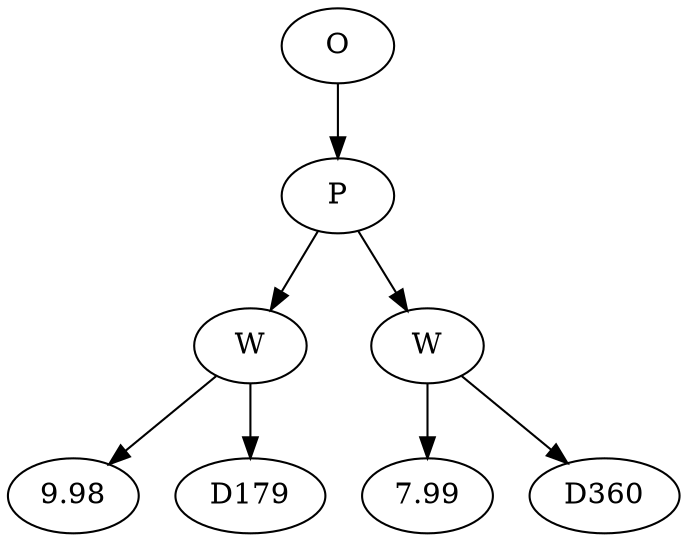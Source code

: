 // Tree
digraph {
	15174362 [label=O]
	15174363 [label=P]
	15174362 -> 15174363
	15174364 [label=W]
	15174363 -> 15174364
	15174365 [label=9.98]
	15174364 -> 15174365
	15174366 [label=D179]
	15174364 -> 15174366
	15174367 [label=W]
	15174363 -> 15174367
	15174368 [label=7.99]
	15174367 -> 15174368
	15174369 [label=D360]
	15174367 -> 15174369
}
